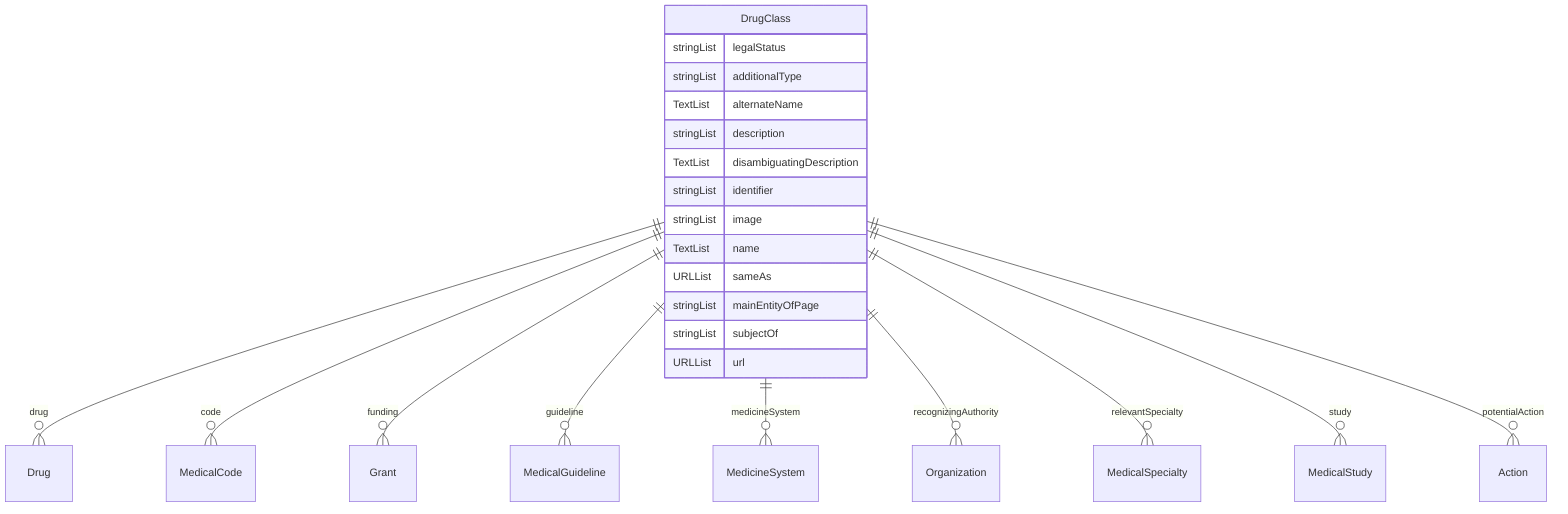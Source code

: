 erDiagram
DrugClass {
    stringList legalStatus  
    stringList additionalType  
    TextList alternateName  
    stringList description  
    TextList disambiguatingDescription  
    stringList identifier  
    stringList image  
    TextList name  
    URLList sameAs  
    stringList mainEntityOfPage  
    stringList subjectOf  
    URLList url  
}

DrugClass ||--}o Drug : "drug"
DrugClass ||--}o MedicalCode : "code"
DrugClass ||--}o Grant : "funding"
DrugClass ||--}o MedicalGuideline : "guideline"
DrugClass ||--}o MedicineSystem : "medicineSystem"
DrugClass ||--}o Organization : "recognizingAuthority"
DrugClass ||--}o MedicalSpecialty : "relevantSpecialty"
DrugClass ||--}o MedicalStudy : "study"
DrugClass ||--}o Action : "potentialAction"